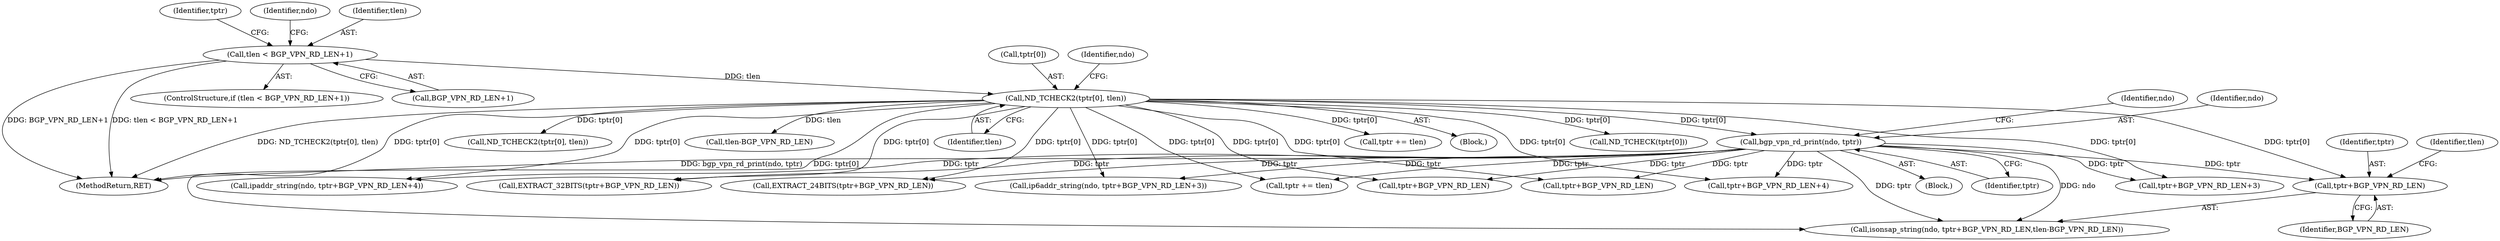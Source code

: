 digraph "0_tcpdump_50a44b6b8e4f7c127440dbd4239cf571945cc1e7@pointer" {
"1001020" [label="(Call,tptr+BGP_VPN_RD_LEN)"];
"1001004" [label="(Call,ND_TCHECK2(tptr[0], tlen))"];
"1000989" [label="(Call,tlen < BGP_VPN_RD_LEN+1)"];
"1001015" [label="(Call,bgp_vpn_rd_print(ndo, tptr))"];
"1001114" [label="(Call,ND_TCHECK(tptr[0]))"];
"1001049" [label="(Call,tptr+BGP_VPN_RD_LEN)"];
"1001038" [label="(Call,ipaddr_string(ndo, tptr+BGP_VPN_RD_LEN+4))"];
"1001028" [label="(Call,EXTRACT_32BITS(tptr+BGP_VPN_RD_LEN))"];
"1001073" [label="(Call,ND_TCHECK2(tptr[0], tlen))"];
"1001048" [label="(Call,EXTRACT_24BITS(tptr+BGP_VPN_RD_LEN))"];
"1001011" [label="(Identifier,ndo)"];
"1001023" [label="(Call,tlen-BGP_VPN_RD_LEN)"];
"1001014" [label="(Block,)"];
"1001015" [label="(Call,bgp_vpn_rd_print(ndo, tptr))"];
"1001058" [label="(Call,ip6addr_string(ndo, tptr+BGP_VPN_RD_LEN+3))"];
"1001065" [label="(Call,tptr += tlen)"];
"1000989" [label="(Call,tlen < BGP_VPN_RD_LEN+1)"];
"1000991" [label="(Call,BGP_VPN_RD_LEN+1)"];
"1001017" [label="(Identifier,tptr)"];
"1001008" [label="(Identifier,tlen)"];
"1001021" [label="(Identifier,tptr)"];
"1001029" [label="(Call,tptr+BGP_VPN_RD_LEN)"];
"1001024" [label="(Identifier,tlen)"];
"1001004" [label="(Call,ND_TCHECK2(tptr[0], tlen))"];
"1001040" [label="(Call,tptr+BGP_VPN_RD_LEN+4)"];
"1001006" [label="(Identifier,tptr)"];
"1001016" [label="(Identifier,ndo)"];
"1001019" [label="(Identifier,ndo)"];
"1002915" [label="(MethodReturn,RET)"];
"1001018" [label="(Call,isonsap_string(ndo, tptr+BGP_VPN_RD_LEN,tlen-BGP_VPN_RD_LEN))"];
"1001060" [label="(Call,tptr+BGP_VPN_RD_LEN+3)"];
"1001111" [label="(Call,tptr += tlen)"];
"1001020" [label="(Call,tptr+BGP_VPN_RD_LEN)"];
"1001003" [label="(Block,)"];
"1001005" [label="(Call,tptr[0])"];
"1000988" [label="(ControlStructure,if (tlen < BGP_VPN_RD_LEN+1))"];
"1000997" [label="(Identifier,ndo)"];
"1001022" [label="(Identifier,BGP_VPN_RD_LEN)"];
"1000990" [label="(Identifier,tlen)"];
"1001020" -> "1001018"  [label="AST: "];
"1001020" -> "1001022"  [label="CFG: "];
"1001021" -> "1001020"  [label="AST: "];
"1001022" -> "1001020"  [label="AST: "];
"1001024" -> "1001020"  [label="CFG: "];
"1001004" -> "1001020"  [label="DDG: tptr[0]"];
"1001015" -> "1001020"  [label="DDG: tptr"];
"1001004" -> "1001003"  [label="AST: "];
"1001004" -> "1001008"  [label="CFG: "];
"1001005" -> "1001004"  [label="AST: "];
"1001008" -> "1001004"  [label="AST: "];
"1001011" -> "1001004"  [label="CFG: "];
"1001004" -> "1002915"  [label="DDG: ND_TCHECK2(tptr[0], tlen)"];
"1001004" -> "1002915"  [label="DDG: tptr[0]"];
"1000989" -> "1001004"  [label="DDG: tlen"];
"1001004" -> "1001015"  [label="DDG: tptr[0]"];
"1001004" -> "1001018"  [label="DDG: tptr[0]"];
"1001004" -> "1001023"  [label="DDG: tlen"];
"1001004" -> "1001028"  [label="DDG: tptr[0]"];
"1001004" -> "1001029"  [label="DDG: tptr[0]"];
"1001004" -> "1001038"  [label="DDG: tptr[0]"];
"1001004" -> "1001040"  [label="DDG: tptr[0]"];
"1001004" -> "1001048"  [label="DDG: tptr[0]"];
"1001004" -> "1001049"  [label="DDG: tptr[0]"];
"1001004" -> "1001058"  [label="DDG: tptr[0]"];
"1001004" -> "1001060"  [label="DDG: tptr[0]"];
"1001004" -> "1001065"  [label="DDG: tptr[0]"];
"1001004" -> "1001073"  [label="DDG: tptr[0]"];
"1001004" -> "1001111"  [label="DDG: tptr[0]"];
"1001004" -> "1001114"  [label="DDG: tptr[0]"];
"1000989" -> "1000988"  [label="AST: "];
"1000989" -> "1000991"  [label="CFG: "];
"1000990" -> "1000989"  [label="AST: "];
"1000991" -> "1000989"  [label="AST: "];
"1000997" -> "1000989"  [label="CFG: "];
"1001006" -> "1000989"  [label="CFG: "];
"1000989" -> "1002915"  [label="DDG: tlen < BGP_VPN_RD_LEN+1"];
"1000989" -> "1002915"  [label="DDG: BGP_VPN_RD_LEN+1"];
"1001015" -> "1001014"  [label="AST: "];
"1001015" -> "1001017"  [label="CFG: "];
"1001016" -> "1001015"  [label="AST: "];
"1001017" -> "1001015"  [label="AST: "];
"1001019" -> "1001015"  [label="CFG: "];
"1001015" -> "1002915"  [label="DDG: bgp_vpn_rd_print(ndo, tptr)"];
"1001015" -> "1001018"  [label="DDG: ndo"];
"1001015" -> "1001018"  [label="DDG: tptr"];
"1001015" -> "1001028"  [label="DDG: tptr"];
"1001015" -> "1001029"  [label="DDG: tptr"];
"1001015" -> "1001038"  [label="DDG: tptr"];
"1001015" -> "1001040"  [label="DDG: tptr"];
"1001015" -> "1001048"  [label="DDG: tptr"];
"1001015" -> "1001049"  [label="DDG: tptr"];
"1001015" -> "1001058"  [label="DDG: tptr"];
"1001015" -> "1001060"  [label="DDG: tptr"];
"1001015" -> "1001065"  [label="DDG: tptr"];
}
